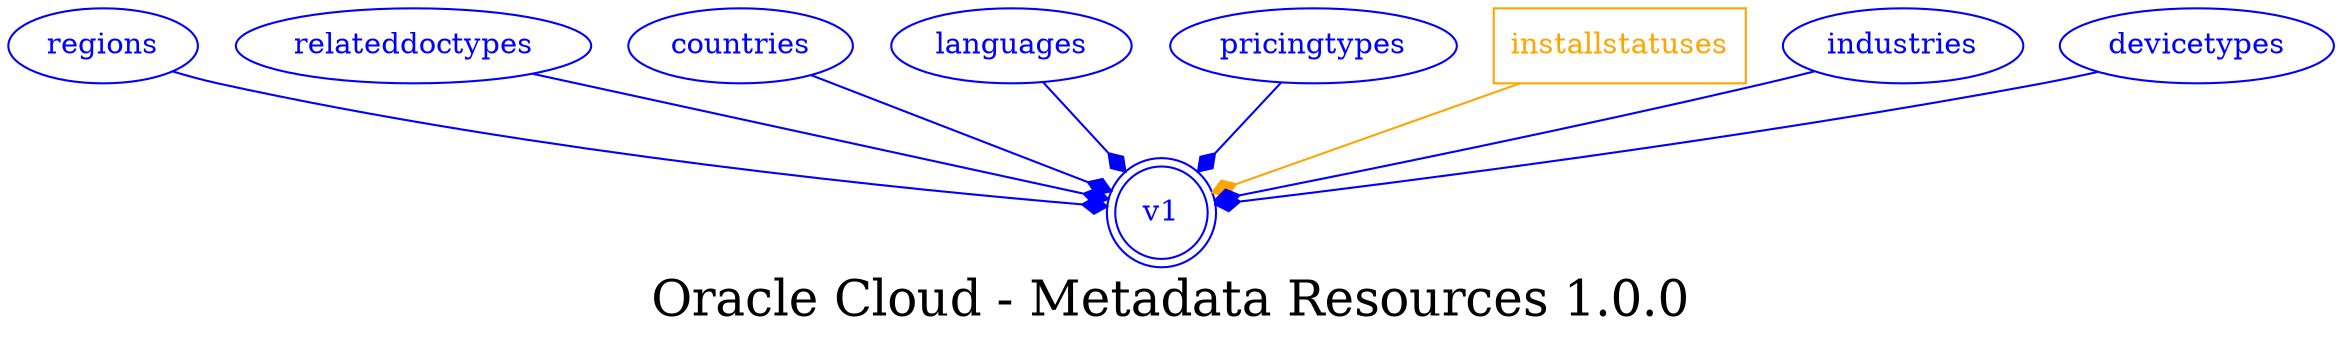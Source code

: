 digraph LexiconGraph {
graph[label="Oracle Cloud - Metadata Resources 1.0.0", fontsize=24]
splines=true
"v1" [color=blue, fontcolor=blue, shape=doublecircle]
"regions" -> "v1" [color=blue, fontcolor=blue, arrowhead=diamond, arrowtail=none]
"regions" [color=blue, fontcolor=blue, shape=ellipse]
"relateddoctypes" -> "v1" [color=blue, fontcolor=blue, arrowhead=diamond, arrowtail=none]
"relateddoctypes" [color=blue, fontcolor=blue, shape=ellipse]
"countries" -> "v1" [color=blue, fontcolor=blue, arrowhead=diamond, arrowtail=none]
"countries" [color=blue, fontcolor=blue, shape=ellipse]
"languages" -> "v1" [color=blue, fontcolor=blue, arrowhead=diamond, arrowtail=none]
"languages" [color=blue, fontcolor=blue, shape=ellipse]
"pricingtypes" -> "v1" [color=blue, fontcolor=blue, arrowhead=diamond, arrowtail=none]
"pricingtypes" [color=blue, fontcolor=blue, shape=ellipse]
"installstatuses" [color=orange, fontcolor=orange, shape=box]
"installstatuses" -> "v1" [color=orange, fontcolor=orange, arrowhead=diamond, arrowtail=none]
"industries" -> "v1" [color=blue, fontcolor=blue, arrowhead=diamond, arrowtail=none]
"industries" [color=blue, fontcolor=blue, shape=ellipse]
"devicetypes" -> "v1" [color=blue, fontcolor=blue, arrowhead=diamond, arrowtail=none]
"devicetypes" [color=blue, fontcolor=blue, shape=ellipse]
}
